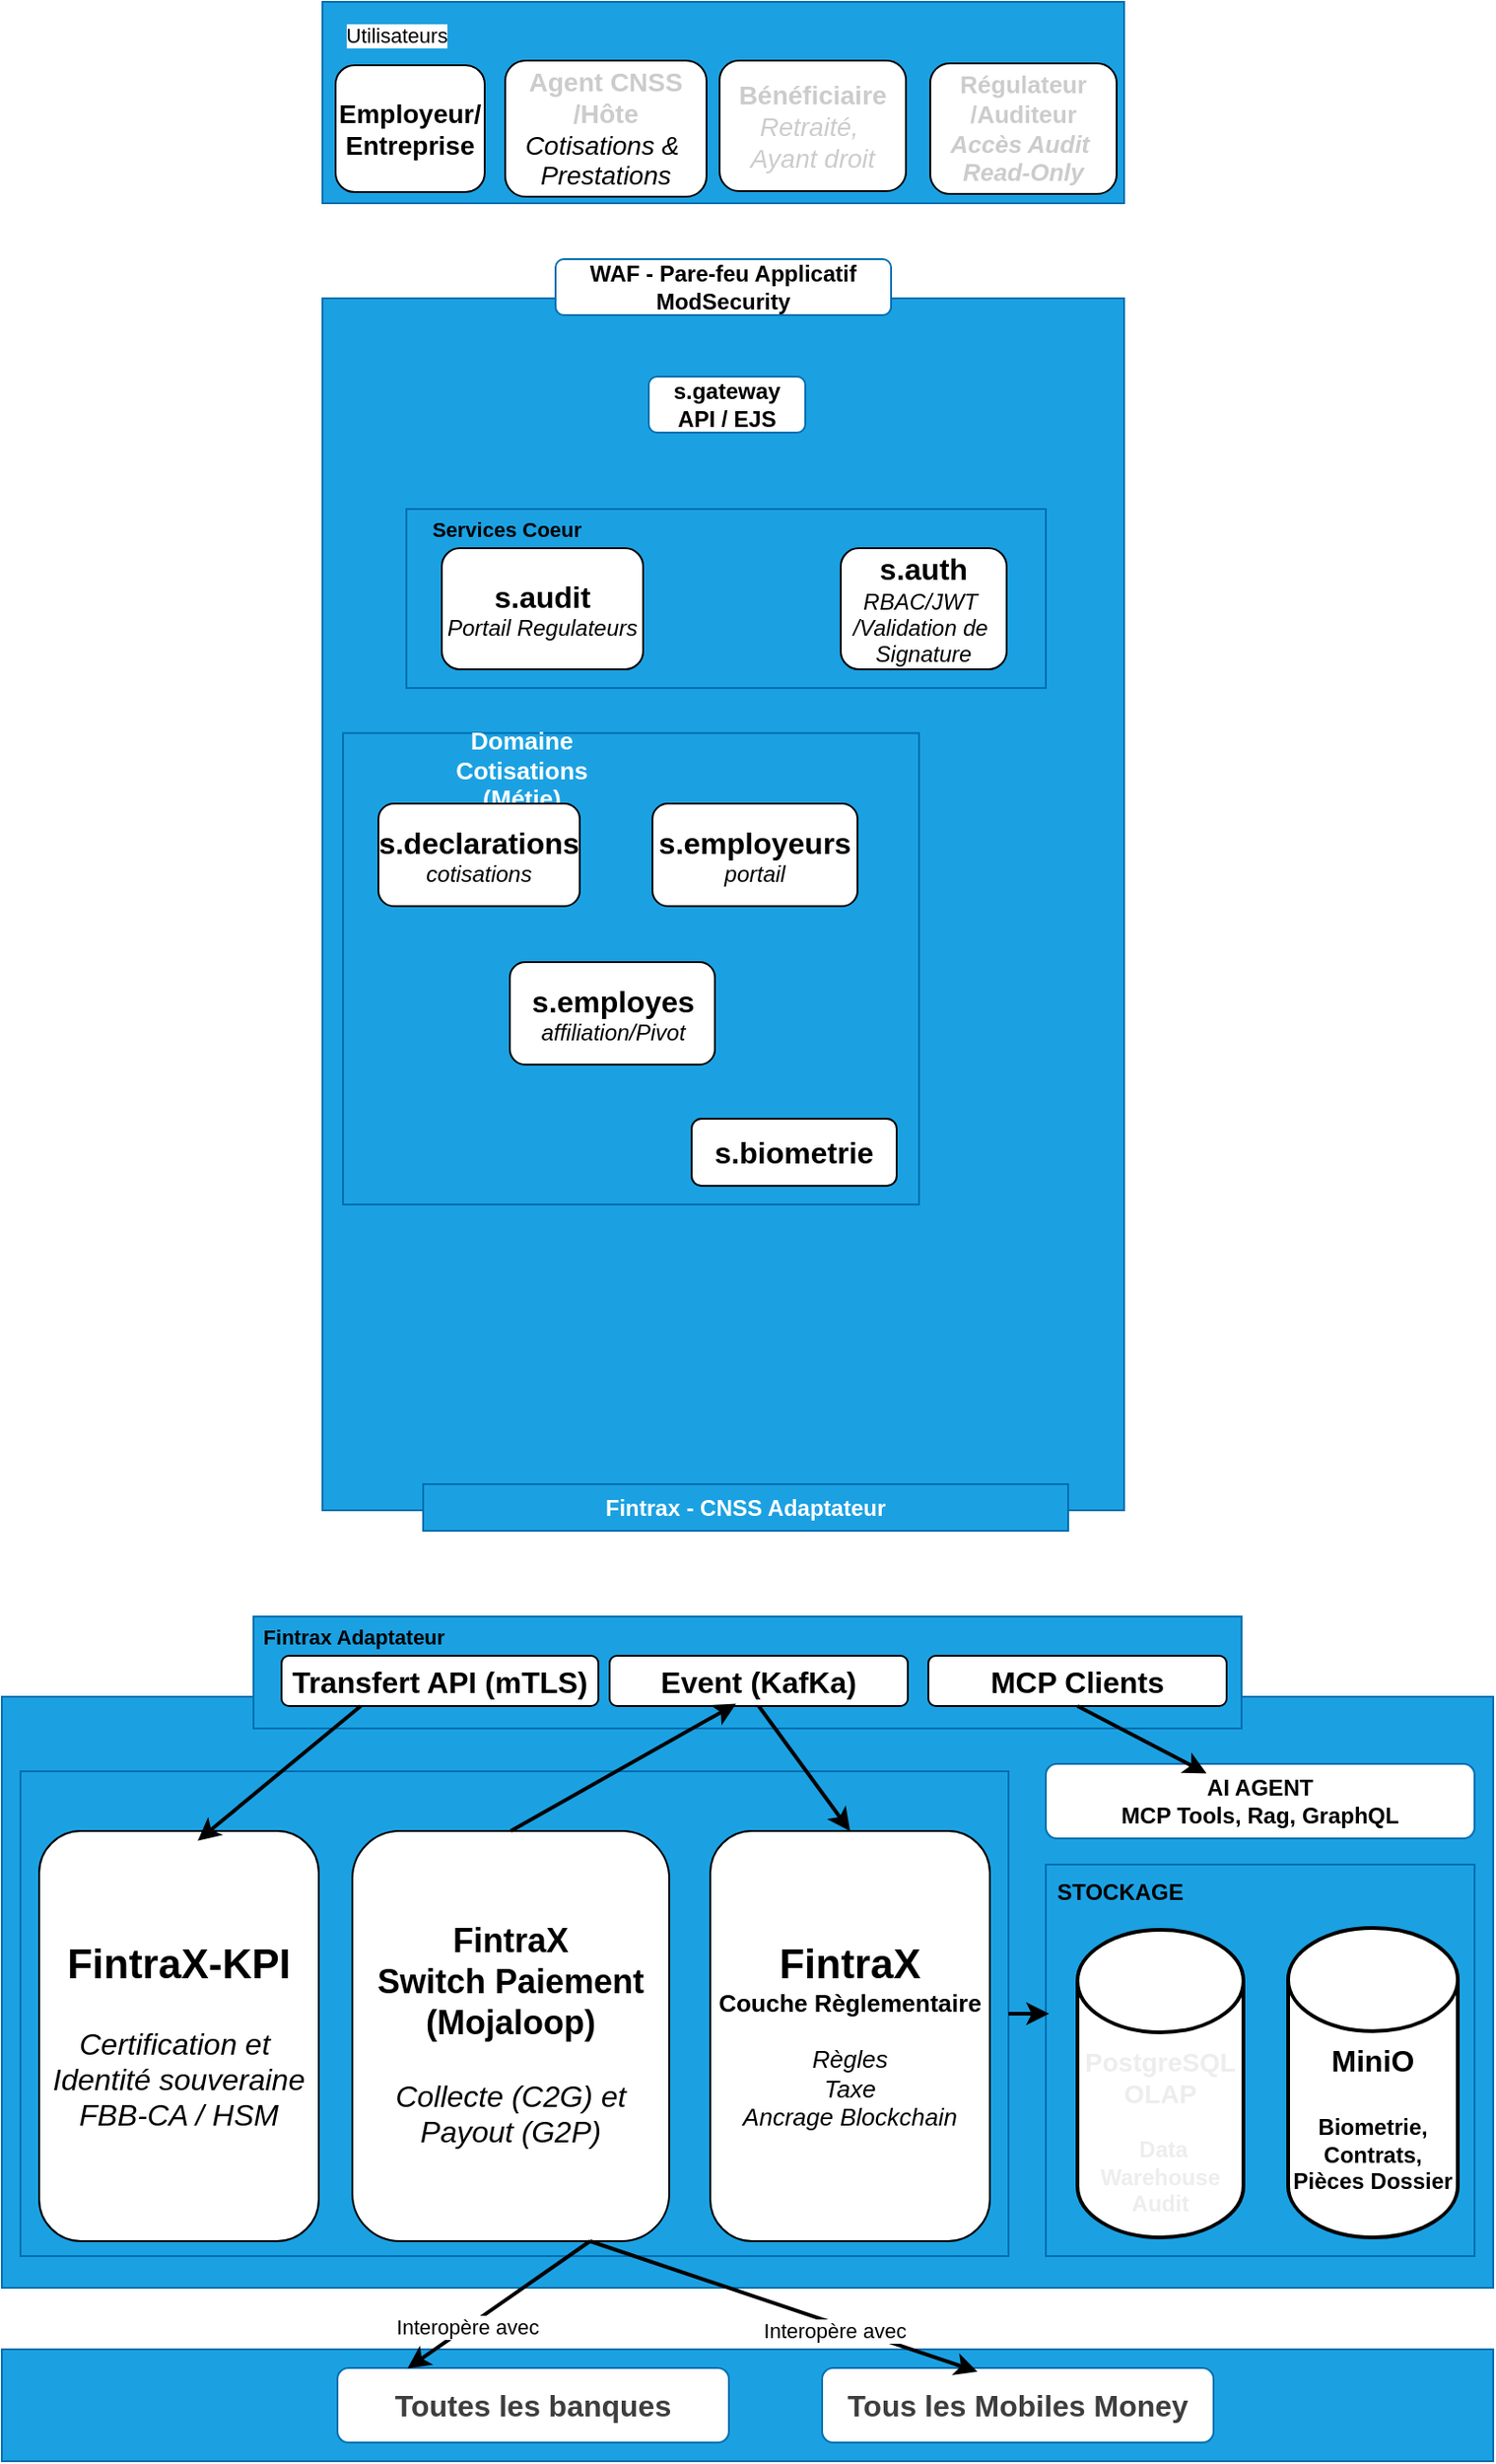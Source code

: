 <mxfile version="28.2.8">
  <diagram name="Page-1" id="pd06vX8_QuLK6uD4RIAm">
    <mxGraphModel dx="1389" dy="2000" grid="1" gridSize="10" guides="1" tooltips="1" connect="1" arrows="1" fold="1" page="1" pageScale="1" pageWidth="827" pageHeight="1169" background="light-dark(#FFFFFF,#FFFFFF)" math="0" shadow="0">
      <root>
        <mxCell id="0" />
        <mxCell id="1" parent="0" />
        <mxCell id="qGJKDMODFNkzlP_5_Htt-1" value="" style="rounded=0;whiteSpace=wrap;html=1;fillColor=light-dark(#1BA1E2,#FFF2CC);fontColor=#ffffff;strokeColor=light-dark(#006EAF,#000000);" parent="1" vertex="1">
          <mxGeometry x="10" y="740" width="800" height="317" as="geometry" />
        </mxCell>
        <mxCell id="qGJKDMODFNkzlP_5_Htt-2" value="" style="rounded=0;whiteSpace=wrap;html=1;fillColor=light-dark(#1BA1E2,#FFF2CC);fontColor=#ffffff;strokeColor=light-dark(#006EAF,#000000);" parent="1" vertex="1">
          <mxGeometry x="10" y="1090" width="800" height="60" as="geometry" />
        </mxCell>
        <mxCell id="qGJKDMODFNkzlP_5_Htt-3" value="" style="rounded=0;whiteSpace=wrap;html=1;fillColor=light-dark(#1BA1E2,#FFE599);fontColor=#ffffff;strokeColor=light-dark(#006EAF,#000000);" parent="1" vertex="1">
          <mxGeometry x="20" y="780" width="530" height="260" as="geometry" />
        </mxCell>
        <mxCell id="qGJKDMODFNkzlP_5_Htt-4" value="" style="rounded=0;whiteSpace=wrap;html=1;fillColor=light-dark(#1BA1E2,#FFE599);fontColor=#ffffff;strokeColor=light-dark(#006EAF,#000000);" parent="1" vertex="1">
          <mxGeometry x="570" y="830" width="230" height="210" as="geometry" />
        </mxCell>
        <mxCell id="qGJKDMODFNkzlP_5_Htt-5" value="&lt;font style=&quot;color: light-dark(rgb(0, 0, 0), rgb(0, 0, 0));&quot;&gt;STOCKAGE&lt;/font&gt;" style="text;html=1;whiteSpace=wrap;strokeColor=none;fillColor=none;align=center;verticalAlign=middle;rounded=0;fontStyle=1" parent="1" vertex="1">
          <mxGeometry x="580" y="840" width="60" height="10" as="geometry" />
        </mxCell>
        <mxCell id="qGJKDMODFNkzlP_5_Htt-8" value="&lt;b&gt;&lt;font style=&quot;color: light-dark(rgb(0, 0, 0), rgb(16, 16, 16));&quot;&gt;AI AGENT&lt;br&gt;MCP Tools, Rag, GraphQL&lt;/font&gt;&lt;/b&gt;" style="rounded=1;whiteSpace=wrap;html=1;fillColor=light-dark(#FFFFFF,#FFD966);strokeColor=light-dark(#006EAF,#000000);" parent="1" vertex="1">
          <mxGeometry x="570" y="776" width="230" height="40" as="geometry" />
        </mxCell>
        <mxCell id="qGJKDMODFNkzlP_5_Htt-10" value="&lt;font style=&quot;font-size: 18px; color: light-dark(rgb(0, 0, 0), rgb(0, 0, 0));&quot; face=&quot;trebuchet ms, verdana, arial, sans-serif&quot;&gt;&lt;span style=&quot;text-wrap-mode: nowrap;&quot;&gt;&lt;b style=&quot;&quot;&gt;FintraX&lt;/b&gt;&lt;/span&gt;&lt;/font&gt;&lt;div&gt;&lt;font style=&quot;font-size: 18px; color: light-dark(rgb(0, 0, 0), rgb(0, 0, 0));&quot; face=&quot;trebuchet ms, verdana, arial, sans-serif&quot;&gt;&lt;span style=&quot;text-wrap-mode: nowrap;&quot;&gt;&lt;b&gt;Switch Paiement&lt;/b&gt;&lt;/span&gt;&lt;/font&gt;&lt;/div&gt;&lt;div&gt;&lt;font style=&quot;font-size: 18px; color: light-dark(rgb(0, 0, 0), rgb(0, 0, 0));&quot; face=&quot;trebuchet ms, verdana, arial, sans-serif&quot;&gt;&lt;span style=&quot;text-wrap-mode: nowrap;&quot;&gt;&lt;b style=&quot;&quot;&gt;(Mojaloop)&lt;/b&gt;&lt;/span&gt;&lt;/font&gt;&lt;/div&gt;&lt;div&gt;&lt;font style=&quot;color: light-dark(rgb(0, 0, 0), rgb(0, 0, 0));&quot; face=&quot;trebuchet ms, verdana, arial, sans-serif&quot;&gt;&lt;span style=&quot;font-size: 16px; text-wrap-mode: nowrap;&quot;&gt;&lt;b&gt;&lt;br&gt;&lt;/b&gt;&lt;/span&gt;&lt;/font&gt;&lt;/div&gt;&lt;div&gt;&lt;font style=&quot;color: light-dark(rgb(0, 0, 0), rgb(0, 0, 0));&quot; face=&quot;trebuchet ms, verdana, arial, sans-serif&quot;&gt;&lt;span style=&quot;font-size: 16px; text-wrap-mode: nowrap;&quot;&gt;&lt;i style=&quot;&quot;&gt;Collecte (C2G) et&lt;/i&gt;&lt;/span&gt;&lt;/font&gt;&lt;/div&gt;&lt;div&gt;&lt;font style=&quot;color: light-dark(rgb(0, 0, 0), rgb(0, 0, 0));&quot; face=&quot;trebuchet ms, verdana, arial, sans-serif&quot;&gt;&lt;span style=&quot;font-size: 16px; text-wrap-mode: nowrap;&quot;&gt;&lt;i style=&quot;&quot;&gt;Payout (G2P)&lt;/i&gt;&lt;/span&gt;&lt;/font&gt;&lt;/div&gt;" style="rounded=1;whiteSpace=wrap;html=1;fillColor=light-dark(#FFFFFF,#FFD966);strokeColor=light-dark(#000000,#000000);" parent="1" vertex="1">
          <mxGeometry x="198" y="812" width="170" height="220" as="geometry" />
        </mxCell>
        <mxCell id="qGJKDMODFNkzlP_5_Htt-11" value="&lt;font style=&quot;font-size: 22px; color: light-dark(rgb(0, 0, 0), rgb(0, 0, 0));&quot; face=&quot;trebuchet ms, verdana, arial, sans-serif&quot;&gt;&lt;span style=&quot;text-wrap-mode: nowrap;&quot;&gt;&lt;b style=&quot;&quot;&gt;FintraX&lt;/b&gt;&lt;/span&gt;&lt;/font&gt;&lt;div&gt;&lt;font style=&quot;color: light-dark(rgb(0, 0, 0), rgb(0, 0, 0));&quot; face=&quot;trebuchet ms, verdana, arial, sans-serif&quot;&gt;&lt;b style=&quot;font-size: 13px; text-wrap-mode: nowrap;&quot;&gt;Couche Règlementaire&lt;/b&gt;&lt;br&gt;&lt;br&gt;&lt;span style=&quot;font-size: 13px; text-wrap-mode: nowrap;&quot;&gt;&lt;i style=&quot;&quot;&gt;Règles&lt;/i&gt;&lt;/span&gt;&lt;/font&gt;&lt;/div&gt;&lt;div&gt;&lt;font style=&quot;color: light-dark(rgb(0, 0, 0), rgb(0, 0, 0));&quot; face=&quot;trebuchet ms, verdana, arial, sans-serif&quot;&gt;&lt;span style=&quot;font-size: 13px; text-wrap-mode: nowrap;&quot;&gt;&lt;i&gt;Taxe&lt;/i&gt;&lt;/span&gt;&lt;/font&gt;&lt;/div&gt;&lt;div&gt;&lt;font style=&quot;color: light-dark(rgb(0, 0, 0), rgb(0, 0, 0));&quot; face=&quot;trebuchet ms, verdana, arial, sans-serif&quot;&gt;&lt;span style=&quot;font-size: 13px; text-wrap-mode: nowrap;&quot;&gt;&lt;i style=&quot;&quot;&gt;Ancrage Blockchain&lt;/i&gt;&lt;/span&gt;&lt;/font&gt;&lt;/div&gt;" style="rounded=1;whiteSpace=wrap;html=1;fillColor=light-dark(#FFFFFF,#FFD966);strokeColor=light-dark(#000000,#000000);" parent="1" vertex="1">
          <mxGeometry x="390" y="812" width="150" height="220" as="geometry" />
        </mxCell>
        <mxCell id="qGJKDMODFNkzlP_5_Htt-12" value="&lt;font style=&quot;color: light-dark(rgb(0, 0, 0), rgb(0, 0, 0)); font-size: 22px;&quot; face=&quot;trebuchet ms, verdana, arial, sans-serif&quot;&gt;&lt;span style=&quot;text-wrap-mode: nowrap;&quot;&gt;&lt;b style=&quot;&quot;&gt;FintraX-KPI&lt;/b&gt;&lt;/span&gt;&lt;/font&gt;&lt;div&gt;&lt;font style=&quot;color: light-dark(rgb(0, 0, 0), rgb(0, 0, 0));&quot; face=&quot;trebuchet ms, verdana, arial, sans-serif&quot;&gt;&lt;span style=&quot;font-size: 16px; text-wrap-mode: nowrap;&quot;&gt;&lt;b&gt;&lt;br&gt;&lt;/b&gt;&lt;/span&gt;&lt;/font&gt;&lt;div&gt;&lt;font style=&quot;color: light-dark(rgb(0, 0, 0), rgb(0, 0, 0));&quot; face=&quot;trebuchet ms, verdana, arial, sans-serif&quot;&gt;&lt;span style=&quot;font-size: 16px; text-wrap-mode: nowrap;&quot;&gt;&lt;i style=&quot;&quot;&gt;Certification et&amp;nbsp;&lt;/i&gt;&lt;/span&gt;&lt;/font&gt;&lt;/div&gt;&lt;div&gt;&lt;font style=&quot;color: light-dark(rgb(0, 0, 0), rgb(0, 0, 0));&quot; face=&quot;trebuchet ms, verdana, arial, sans-serif&quot;&gt;&lt;span style=&quot;font-size: 16px; text-wrap-mode: nowrap;&quot;&gt;&lt;i&gt;Identité souveraine&lt;/i&gt;&lt;/span&gt;&lt;/font&gt;&lt;/div&gt;&lt;/div&gt;&lt;div&gt;&lt;font face=&quot;trebuchet ms, verdana, arial, sans-serif&quot;&gt;&lt;font style=&quot;color: light-dark(rgb(0, 0, 0), rgb(0, 0, 0));&quot;&gt;&lt;span style=&quot;font-size: 16px; text-wrap-mode: nowrap;&quot;&gt;&lt;i style=&quot;&quot;&gt;FBB-CA / HSM&lt;/i&gt;&lt;/span&gt;&lt;/font&gt;&lt;/font&gt;&lt;/div&gt;" style="rounded=1;whiteSpace=wrap;html=1;fillColor=light-dark(#FFFFFF,#FFD966);strokeColor=light-dark(#000000,#000000);" parent="1" vertex="1">
          <mxGeometry x="30" y="812" width="150" height="220" as="geometry" />
        </mxCell>
        <mxCell id="h6MSf3RvYbGWdEoYm4mV-2" value="&lt;div&gt;&lt;font style=&quot;font-size: 14px;&quot;&gt;&lt;br&gt;&lt;/font&gt;&lt;/div&gt;&lt;div&gt;&lt;font style=&quot;font-size: 14px;&quot;&gt;&lt;br&gt;&lt;/font&gt;&lt;/div&gt;&lt;font style=&quot;font-size: 14px;&quot; color=&quot;#ededed&quot;&gt;&lt;b style=&quot;&quot;&gt;&lt;div&gt;&lt;font color=&quot;#ededed&quot;&gt;&lt;b style=&quot;&quot;&gt;&lt;br&gt;&lt;/b&gt;&lt;/font&gt;&lt;/div&gt;PostgreSQL&lt;/b&gt;&lt;/font&gt;&lt;div&gt;&lt;font style=&quot;font-size: 14px;&quot; color=&quot;#ededed&quot;&gt;&lt;b style=&quot;&quot;&gt;OLAP&lt;/b&gt;&lt;/font&gt;&lt;div&gt;&lt;br&gt;&lt;/div&gt;&lt;div&gt;&lt;font color=&quot;#ededed&quot;&gt;&lt;b&gt;&amp;nbsp;Data Warehouse&lt;/b&gt;&lt;/font&gt;&lt;/div&gt;&lt;div&gt;&lt;font color=&quot;#ededed&quot;&gt;&lt;b&gt;Audit&lt;/b&gt;&lt;/font&gt;&lt;/div&gt;&lt;/div&gt;" style="strokeWidth=2;html=1;shape=mxgraph.flowchart.database;whiteSpace=wrap;fillColor=light-dark(#FFFFFF,#FFD966);strokeColor=light-dark(#000000,#000000);" vertex="1" parent="1">
          <mxGeometry x="587" y="865" width="89" height="165" as="geometry" />
        </mxCell>
        <mxCell id="h6MSf3RvYbGWdEoYm4mV-3" value="&lt;div&gt;&lt;font style=&quot;font-size: 16px; color: light-dark(rgb(0, 0, 0), rgb(0, 0, 0));&quot;&gt;&lt;b style=&quot;&quot;&gt;&lt;br&gt;&lt;/b&gt;&lt;/font&gt;&lt;/div&gt;&lt;font style=&quot;font-size: 16px; color: light-dark(rgb(0, 0, 0), rgb(0, 0, 0));&quot;&gt;&lt;b style=&quot;&quot;&gt;&lt;div&gt;&lt;font style=&quot;font-size: 16px;&quot;&gt;&lt;b style=&quot;&quot;&gt;&lt;br&gt;&lt;/b&gt;&lt;/font&gt;&lt;/div&gt;MiniO&lt;/b&gt;&lt;/font&gt;&lt;div&gt;&lt;font style=&quot;font-size: 16px; color: light-dark(rgb(0, 0, 0), rgb(0, 0, 0));&quot;&gt;&lt;b style=&quot;&quot;&gt;&lt;br&gt;&lt;/b&gt;&lt;/font&gt;&lt;div&gt;&lt;font style=&quot;color: light-dark(rgb(0, 0, 0), rgb(0, 0, 0));&quot;&gt;&lt;b&gt;Biometrie, Contrats, Pièces Dossier&lt;/b&gt;&lt;/font&gt;&lt;/div&gt;&lt;/div&gt;" style="strokeWidth=2;html=1;shape=mxgraph.flowchart.database;whiteSpace=wrap;fillColor=light-dark(#FFFFFF,#FFD966);strokeColor=light-dark(#000000,#000000);" vertex="1" parent="1">
          <mxGeometry x="700" y="864" width="91" height="166" as="geometry" />
        </mxCell>
        <mxCell id="h6MSf3RvYbGWdEoYm4mV-4" value="&lt;font style=&quot;color: light-dark(rgb(62, 62, 62), rgb(0, 0, 0));&quot; face=&quot;trebuchet ms, verdana, arial, sans-serif&quot;&gt;&lt;span style=&quot;font-size: 16px; text-wrap-mode: nowrap;&quot;&gt;&lt;b style=&quot;&quot;&gt;Toutes les banques&lt;/b&gt;&lt;/span&gt;&lt;/font&gt;" style="rounded=1;whiteSpace=wrap;html=1;fillColor=light-dark(#FFFFFF,#FFD966);strokeColor=light-dark(#006EAF,#000000);" vertex="1" parent="1">
          <mxGeometry x="190" y="1100" width="210" height="40" as="geometry" />
        </mxCell>
        <mxCell id="h6MSf3RvYbGWdEoYm4mV-5" value="&lt;font style=&quot;color: light-dark(rgb(62, 62, 62), rgb(0, 0, 0));&quot; face=&quot;trebuchet ms, verdana, arial, sans-serif&quot;&gt;&lt;span style=&quot;font-size: 16px; text-wrap-mode: nowrap;&quot;&gt;&lt;b style=&quot;&quot;&gt;Tous les Mobiles Money&lt;/b&gt;&lt;/span&gt;&lt;/font&gt;" style="rounded=1;whiteSpace=wrap;html=1;fillColor=light-dark(#FFFFFF,#FFD966);strokeColor=light-dark(#006EAF,#000000);" vertex="1" parent="1">
          <mxGeometry x="450" y="1100" width="210" height="40" as="geometry" />
        </mxCell>
        <mxCell id="h6MSf3RvYbGWdEoYm4mV-7" style="shape=connector;rounded=0;orthogonalLoop=1;jettySize=auto;html=1;exitX=0.75;exitY=1;exitDx=0;exitDy=0;entryX=0.179;entryY=0.006;entryDx=0;entryDy=0;entryPerimeter=0;strokeColor=light-dark(#000000,#000000);strokeWidth=2;align=center;verticalAlign=middle;fontFamily=Helvetica;fontSize=11;fontColor=default;labelBackgroundColor=default;endArrow=classic;" edge="1" parent="1" source="qGJKDMODFNkzlP_5_Htt-10" target="h6MSf3RvYbGWdEoYm4mV-4">
          <mxGeometry relative="1" as="geometry" />
        </mxCell>
        <mxCell id="h6MSf3RvYbGWdEoYm4mV-8" style="shape=connector;rounded=0;orthogonalLoop=1;jettySize=auto;html=1;exitX=0.75;exitY=1;exitDx=0;exitDy=0;entryX=0.397;entryY=0.05;entryDx=0;entryDy=0;entryPerimeter=0;strokeColor=light-dark(#000000,#000000);strokeWidth=2;align=center;verticalAlign=middle;fontFamily=Helvetica;fontSize=11;fontColor=default;labelBackgroundColor=default;endArrow=classic;" edge="1" parent="1" source="qGJKDMODFNkzlP_5_Htt-10" target="h6MSf3RvYbGWdEoYm4mV-5">
          <mxGeometry relative="1" as="geometry" />
        </mxCell>
        <mxCell id="h6MSf3RvYbGWdEoYm4mV-9" value="Interopère avec" style="text;html=1;whiteSpace=wrap;strokeColor=none;fillColor=none;align=center;verticalAlign=middle;rounded=0;fontFamily=Helvetica;fontSize=11;fontColor=default;labelBackgroundColor=default;" vertex="1" parent="1">
          <mxGeometry x="210" y="1063" width="100" height="30" as="geometry" />
        </mxCell>
        <mxCell id="h6MSf3RvYbGWdEoYm4mV-10" value="Interopère avec" style="text;html=1;whiteSpace=wrap;strokeColor=none;fillColor=none;align=center;verticalAlign=middle;rounded=0;fontFamily=Helvetica;fontSize=11;fontColor=default;labelBackgroundColor=default;" vertex="1" parent="1">
          <mxGeometry x="407" y="1065" width="100" height="30" as="geometry" />
        </mxCell>
        <mxCell id="h6MSf3RvYbGWdEoYm4mV-14" value="" style="rounded=0;whiteSpace=wrap;html=1;fillColor=light-dark(#1BA1E2,#FFE599);fontColor=#ffffff;strokeColor=light-dark(#006EAF,#000000);" vertex="1" parent="1">
          <mxGeometry x="145" y="697" width="530" height="60" as="geometry" />
        </mxCell>
        <mxCell id="h6MSf3RvYbGWdEoYm4mV-15" value="Fintrax Adaptateur" style="text;html=1;whiteSpace=wrap;strokeColor=none;fillColor=none;align=center;verticalAlign=middle;rounded=0;fontFamily=Helvetica;fontSize=11;fontColor=light-dark(#000000,#000000);labelBackgroundColor=none;fontStyle=1" vertex="1" parent="1">
          <mxGeometry x="144" y="693" width="110" height="30" as="geometry" />
        </mxCell>
        <mxCell id="h6MSf3RvYbGWdEoYm4mV-17" value="&lt;font face=&quot;trebuchet ms, verdana, arial, sans-serif&quot; style=&quot;&quot;&gt;&lt;span style=&quot;font-size: 16px; text-wrap-mode: nowrap;&quot;&gt;&lt;b style=&quot;&quot;&gt;Transfert API (mTLS)&lt;/b&gt;&lt;/span&gt;&lt;/font&gt;" style="rounded=1;whiteSpace=wrap;html=1;fillColor=light-dark(#FFFFFF,#FFD966);fontColor=light-dark(#000000,#000000);textShadow=0;strokeColor=light-dark(#000000,#000000);" vertex="1" parent="1">
          <mxGeometry x="160" y="718" width="170" height="27" as="geometry" />
        </mxCell>
        <mxCell id="h6MSf3RvYbGWdEoYm4mV-26" style="shape=connector;rounded=0;orthogonalLoop=1;jettySize=auto;html=1;exitX=0.5;exitY=1;exitDx=0;exitDy=0;entryX=0.5;entryY=0;entryDx=0;entryDy=0;strokeColor=light-dark(#000000,#000000);strokeWidth=2;align=center;verticalAlign=middle;fontFamily=Helvetica;fontSize=11;fontColor=default;labelBackgroundColor=default;endArrow=classic;" edge="1" parent="1" source="h6MSf3RvYbGWdEoYm4mV-18" target="qGJKDMODFNkzlP_5_Htt-11">
          <mxGeometry relative="1" as="geometry" />
        </mxCell>
        <mxCell id="h6MSf3RvYbGWdEoYm4mV-18" value="&lt;font style=&quot;color: light-dark(rgb(0, 0, 0), rgb(0, 0, 0));&quot; face=&quot;trebuchet ms, verdana, arial, sans-serif&quot;&gt;&lt;span style=&quot;font-size: 16px; text-wrap-mode: nowrap;&quot;&gt;&lt;b style=&quot;&quot;&gt;Event (KafKa)&lt;/b&gt;&lt;/span&gt;&lt;/font&gt;" style="rounded=1;whiteSpace=wrap;html=1;fillColor=light-dark(#FFFFFF,#FFD966);strokeColor=light-dark(#000000,#000000);" vertex="1" parent="1">
          <mxGeometry x="336" y="718" width="160" height="27" as="geometry" />
        </mxCell>
        <mxCell id="h6MSf3RvYbGWdEoYm4mV-19" value="&lt;font style=&quot;color: light-dark(rgb(0, 0, 0), rgb(0, 0, 0));&quot; face=&quot;trebuchet ms, verdana, arial, sans-serif&quot;&gt;&lt;span style=&quot;font-size: 16px; text-wrap-mode: nowrap;&quot;&gt;&lt;b style=&quot;&quot;&gt;MCP Clients&lt;/b&gt;&lt;/span&gt;&lt;/font&gt;" style="rounded=1;whiteSpace=wrap;html=1;fillColor=light-dark(#FFFFFF,#FFD966);strokeColor=light-dark(#000000,#000000);" vertex="1" parent="1">
          <mxGeometry x="507" y="718" width="160" height="27" as="geometry" />
        </mxCell>
        <mxCell id="h6MSf3RvYbGWdEoYm4mV-20" style="edgeStyle=orthogonalEdgeStyle;shape=connector;rounded=0;orthogonalLoop=1;jettySize=auto;html=1;exitX=1;exitY=0.5;exitDx=0;exitDy=0;entryX=0.008;entryY=0.385;entryDx=0;entryDy=0;entryPerimeter=0;strokeColor=light-dark(#000000,#000000);strokeWidth=2;align=center;verticalAlign=middle;fontFamily=Helvetica;fontSize=11;fontColor=default;labelBackgroundColor=default;endArrow=classic;" edge="1" parent="1" source="qGJKDMODFNkzlP_5_Htt-3" target="qGJKDMODFNkzlP_5_Htt-4">
          <mxGeometry relative="1" as="geometry" />
        </mxCell>
        <mxCell id="h6MSf3RvYbGWdEoYm4mV-21" style="shape=connector;rounded=0;orthogonalLoop=1;jettySize=auto;html=1;exitX=0.5;exitY=0;exitDx=0;exitDy=0;entryX=0.424;entryY=0.955;entryDx=0;entryDy=0;entryPerimeter=0;strokeColor=light-dark(#000000,#000000);strokeWidth=2;align=center;verticalAlign=middle;fontFamily=Helvetica;fontSize=11;fontColor=default;labelBackgroundColor=default;endArrow=classic;" edge="1" parent="1" source="qGJKDMODFNkzlP_5_Htt-10" target="h6MSf3RvYbGWdEoYm4mV-18">
          <mxGeometry relative="1" as="geometry" />
        </mxCell>
        <mxCell id="h6MSf3RvYbGWdEoYm4mV-22" style="shape=connector;rounded=0;orthogonalLoop=1;jettySize=auto;html=1;exitX=0.5;exitY=1;exitDx=0;exitDy=0;entryX=0.375;entryY=0.128;entryDx=0;entryDy=0;entryPerimeter=0;strokeColor=light-dark(#000000,#000000);strokeWidth=2;align=center;verticalAlign=middle;fontFamily=Helvetica;fontSize=11;fontColor=default;labelBackgroundColor=default;endArrow=classic;" edge="1" parent="1" source="h6MSf3RvYbGWdEoYm4mV-19" target="qGJKDMODFNkzlP_5_Htt-8">
          <mxGeometry relative="1" as="geometry" />
        </mxCell>
        <mxCell id="h6MSf3RvYbGWdEoYm4mV-27" style="shape=connector;rounded=0;orthogonalLoop=1;jettySize=auto;html=1;exitX=0.25;exitY=1;exitDx=0;exitDy=0;entryX=0.567;entryY=0.024;entryDx=0;entryDy=0;entryPerimeter=0;strokeColor=light-dark(#000000,#000000);strokeWidth=2;align=center;verticalAlign=middle;fontFamily=Helvetica;fontSize=11;fontColor=default;labelBackgroundColor=default;endArrow=classic;" edge="1" parent="1" source="h6MSf3RvYbGWdEoYm4mV-17" target="qGJKDMODFNkzlP_5_Htt-12">
          <mxGeometry relative="1" as="geometry" />
        </mxCell>
        <mxCell id="h6MSf3RvYbGWdEoYm4mV-46" value="&lt;font face=&quot;trebuchet ms, verdana, arial, sans-serif&quot;&gt;&lt;span style=&quot;font-size: 16px; text-wrap-mode: nowrap;&quot;&gt;&lt;b&gt;s.tenants&lt;/b&gt;&lt;/span&gt;&lt;/font&gt;&lt;div&gt;&lt;font face=&quot;trebuchet ms, verdana, arial, sans-serif&quot;&gt;&lt;span style=&quot;text-wrap-mode: nowrap;&quot;&gt;&lt;i style=&quot;&quot;&gt;SaaS Gestion&lt;/i&gt;&lt;/span&gt;&lt;/font&gt;&lt;/div&gt;" style="rounded=1;whiteSpace=wrap;html=1;fillColor=light-dark(#FFFFFF,#FFD966);fontColor=light-dark(#000000,#000000);textShadow=0;strokeColor=light-dark(#000000,#000000);" vertex="1" parent="1">
          <mxGeometry x="364" y="258" width="89" height="65" as="geometry" />
        </mxCell>
        <mxCell id="h6MSf3RvYbGWdEoYm4mV-30" value="" style="rounded=0;whiteSpace=wrap;html=1;fillColor=light-dark(#1BA1E2,#FFE599);fontColor=#ffffff;strokeColor=light-dark(#006EAF,#000000);" vertex="1" parent="1">
          <mxGeometry x="182" y="-10" width="430" height="650" as="geometry" />
        </mxCell>
        <mxCell id="h6MSf3RvYbGWdEoYm4mV-23" value="&lt;b&gt;Fintrax - CNSS Adaptateur&lt;/b&gt;" style="rounded=0;whiteSpace=wrap;html=1;fillColor=light-dark(#1BA1E2,#FFE599);fontColor=#ffffff;strokeColor=light-dark(#006EAF,#000000);" vertex="1" parent="1">
          <mxGeometry x="236" y="626" width="346" height="25" as="geometry" />
        </mxCell>
        <mxCell id="h6MSf3RvYbGWdEoYm4mV-38" value="&lt;font style=&quot;color: light-dark(rgb(0, 0, 0), rgb(0, 0, 0));&quot;&gt;&lt;b style=&quot;&quot;&gt;WAF - Pare-feu Applicatif&lt;/b&gt;&lt;/font&gt;&lt;div&gt;&lt;font style=&quot;color: light-dark(rgb(0, 0, 0), rgb(0, 0, 0));&quot;&gt;&lt;b style=&quot;&quot;&gt;ModSecurity&lt;/b&gt;&lt;/font&gt;&lt;/div&gt;" style="rounded=1;whiteSpace=wrap;html=1;fillColor=light-dark(#FFFFFF,#FFD966);strokeColor=light-dark(#006EAF,#000000);" vertex="1" parent="1">
          <mxGeometry x="307" y="-31" width="180" height="30" as="geometry" />
        </mxCell>
        <mxCell id="h6MSf3RvYbGWdEoYm4mV-49" value="" style="group" vertex="1" connectable="0" parent="1">
          <mxGeometry x="226" y="99" width="344" height="100" as="geometry" />
        </mxCell>
        <mxCell id="h6MSf3RvYbGWdEoYm4mV-41" value="" style="rounded=0;whiteSpace=wrap;html=1;fillColor=light-dark(#1BA1E2,#FFE599);fontColor=#ffffff;strokeColor=light-dark(#006EAF,#000000);" vertex="1" parent="h6MSf3RvYbGWdEoYm4mV-49">
          <mxGeometry x="1" y="4" width="343" height="96" as="geometry" />
        </mxCell>
        <mxCell id="h6MSf3RvYbGWdEoYm4mV-42" value="Services Coeur" style="text;html=1;whiteSpace=wrap;strokeColor=none;fillColor=none;align=center;verticalAlign=middle;rounded=0;fontFamily=Helvetica;fontSize=11;fontColor=light-dark(#000000,#000000);labelBackgroundColor=none;fontStyle=1" vertex="1" parent="h6MSf3RvYbGWdEoYm4mV-49">
          <mxGeometry width="110" height="30" as="geometry" />
        </mxCell>
        <mxCell id="h6MSf3RvYbGWdEoYm4mV-43" value="&lt;font face=&quot;trebuchet ms, verdana, arial, sans-serif&quot;&gt;&lt;span style=&quot;font-size: 16px; text-wrap-mode: nowrap;&quot;&gt;&lt;b&gt;s.audit&lt;/b&gt;&lt;/span&gt;&lt;/font&gt;&lt;div&gt;&lt;font face=&quot;trebuchet ms, verdana, arial, sans-serif&quot;&gt;&lt;span style=&quot;text-wrap-mode: nowrap;&quot;&gt;&lt;i style=&quot;&quot;&gt;Portail Regulateurs&lt;/i&gt;&lt;/span&gt;&lt;/font&gt;&lt;/div&gt;" style="rounded=1;whiteSpace=wrap;html=1;fillColor=light-dark(#FFFFFF,#FFD966);fontColor=light-dark(#000000,#000000);textShadow=0;strokeColor=light-dark(#000000,#000000);" vertex="1" parent="h6MSf3RvYbGWdEoYm4mV-49">
          <mxGeometry x="20" y="25" width="108" height="65" as="geometry" />
        </mxCell>
        <mxCell id="h6MSf3RvYbGWdEoYm4mV-47" value="&lt;font face=&quot;trebuchet ms, verdana, arial, sans-serif&quot;&gt;&lt;span style=&quot;font-size: 16px; text-wrap-mode: nowrap;&quot;&gt;&lt;b&gt;s.auth&lt;br&gt;&lt;/b&gt;&lt;/span&gt;&lt;/font&gt;&lt;div&gt;&lt;font face=&quot;trebuchet ms, verdana, arial, sans-serif&quot;&gt;&lt;span style=&quot;text-wrap-mode: nowrap;&quot;&gt;&lt;i style=&quot;&quot;&gt;RBAC/JWT&amp;nbsp;&lt;/i&gt;&lt;/span&gt;&lt;/font&gt;&lt;/div&gt;&lt;div&gt;&lt;font face=&quot;trebuchet ms, verdana, arial, sans-serif&quot;&gt;&lt;span style=&quot;text-wrap-mode: nowrap;&quot;&gt;&lt;i style=&quot;&quot;&gt;/Validation de&amp;nbsp;&lt;/i&gt;&lt;/span&gt;&lt;/font&gt;&lt;/div&gt;&lt;div&gt;&lt;font face=&quot;trebuchet ms, verdana, arial, sans-serif&quot;&gt;&lt;span style=&quot;text-wrap-mode: nowrap;&quot;&gt;&lt;i style=&quot;&quot;&gt;Signature&lt;/i&gt;&lt;/span&gt;&lt;/font&gt;&lt;/div&gt;" style="rounded=1;whiteSpace=wrap;html=1;fillColor=light-dark(#FFFFFF,#FFD966);fontColor=light-dark(#000000,#000000);textShadow=0;strokeColor=light-dark(#000000,#000000);" vertex="1" parent="h6MSf3RvYbGWdEoYm4mV-49">
          <mxGeometry x="234" y="25" width="89" height="65" as="geometry" />
        </mxCell>
        <mxCell id="h6MSf3RvYbGWdEoYm4mV-50" value="&lt;font style=&quot;color: light-dark(rgb(0, 0, 0), rgb(0, 0, 0));&quot;&gt;&lt;b style=&quot;&quot;&gt;s.gateway&lt;/b&gt;&lt;/font&gt;&lt;div&gt;&lt;font style=&quot;color: light-dark(rgb(0, 0, 0), rgb(0, 0, 0));&quot;&gt;&lt;b style=&quot;&quot;&gt;API / EJS&lt;/b&gt;&lt;/font&gt;&lt;/div&gt;" style="rounded=1;whiteSpace=wrap;html=1;fillColor=light-dark(#FFFFFF,#FFD966);strokeColor=light-dark(#006EAF,#000000);" vertex="1" parent="1">
          <mxGeometry x="357" y="32" width="84" height="30" as="geometry" />
        </mxCell>
        <mxCell id="h6MSf3RvYbGWdEoYm4mV-56" value="" style="group" vertex="1" connectable="0" parent="1">
          <mxGeometry x="192" y="216" width="344" height="300" as="geometry" />
        </mxCell>
        <mxCell id="h6MSf3RvYbGWdEoYm4mV-57" value="" style="rounded=0;whiteSpace=wrap;html=1;fillColor=light-dark(#1BA1E2,#FFE599);fontColor=#ffffff;strokeColor=light-dark(#006EAF,#000000);" vertex="1" parent="h6MSf3RvYbGWdEoYm4mV-56">
          <mxGeometry x="1" y="7.2" width="309" height="252.8" as="geometry" />
        </mxCell>
        <mxCell id="h6MSf3RvYbGWdEoYm4mV-58" value="&lt;span style=&quot;color: rgb(249, 255, 254); font-family: &amp;quot;trebuchet ms&amp;quot;, verdana, arial, sans-serif; text-wrap-mode: nowrap;&quot;&gt;&lt;font style=&quot;font-size: 13px;&quot;&gt;Domaine Cotisations (Métie)&lt;/font&gt;&lt;/span&gt;" style="text;html=1;whiteSpace=wrap;strokeColor=none;fillColor=none;align=center;verticalAlign=middle;rounded=0;fontFamily=Helvetica;fontSize=11;fontColor=light-dark(#000000,#000000);labelBackgroundColor=none;fontStyle=1" vertex="1" parent="h6MSf3RvYbGWdEoYm4mV-56">
          <mxGeometry x="42" width="110" height="54" as="geometry" />
        </mxCell>
        <mxCell id="h6MSf3RvYbGWdEoYm4mV-59" value="&lt;font face=&quot;trebuchet ms, verdana, arial, sans-serif&quot;&gt;&lt;span style=&quot;font-size: 16px; text-wrap-mode: nowrap;&quot;&gt;&lt;b&gt;s.declarations&lt;/b&gt;&lt;/span&gt;&lt;/font&gt;&lt;div&gt;&lt;font face=&quot;trebuchet ms, verdana, arial, sans-serif&quot;&gt;&lt;span style=&quot;text-wrap-mode: nowrap;&quot;&gt;&lt;i style=&quot;&quot;&gt;cotisations&lt;/i&gt;&lt;/span&gt;&lt;/font&gt;&lt;/div&gt;" style="rounded=1;whiteSpace=wrap;html=1;fillColor=light-dark(#FFFFFF,#FFD966);fontColor=light-dark(#000000,#000000);textShadow=0;strokeColor=light-dark(#000000,#000000);" vertex="1" parent="h6MSf3RvYbGWdEoYm4mV-56">
          <mxGeometry x="20" y="45" width="108" height="55" as="geometry" />
        </mxCell>
        <mxCell id="h6MSf3RvYbGWdEoYm4mV-60" value="&lt;font face=&quot;trebuchet ms, verdana, arial, sans-serif&quot;&gt;&lt;span style=&quot;font-size: 16px; text-wrap-mode: nowrap;&quot;&gt;&lt;b&gt;s.employeurs&lt;br&gt;&lt;/b&gt;&lt;/span&gt;&lt;/font&gt;&lt;div&gt;&lt;font face=&quot;trebuchet ms, verdana, arial, sans-serif&quot;&gt;&lt;span style=&quot;text-wrap-mode: nowrap;&quot;&gt;&lt;i&gt;portail&lt;/i&gt;&lt;/span&gt;&lt;/font&gt;&lt;/div&gt;" style="rounded=1;whiteSpace=wrap;html=1;fillColor=light-dark(#FFFFFF,#FFD966);fontColor=light-dark(#000000,#000000);textShadow=0;strokeColor=light-dark(#000000,#000000);" vertex="1" parent="h6MSf3RvYbGWdEoYm4mV-56">
          <mxGeometry x="167" y="45" width="110" height="55" as="geometry" />
        </mxCell>
        <mxCell id="h6MSf3RvYbGWdEoYm4mV-61" value="&lt;font face=&quot;trebuchet ms, verdana, arial, sans-serif&quot;&gt;&lt;span style=&quot;font-size: 16px; text-wrap-mode: nowrap;&quot;&gt;&lt;b&gt;s.employes&lt;br&gt;&lt;/b&gt;&lt;/span&gt;&lt;/font&gt;&lt;div&gt;&lt;font face=&quot;trebuchet ms, verdana, arial, sans-serif&quot;&gt;&lt;span style=&quot;text-wrap-mode: nowrap;&quot;&gt;&lt;i&gt;affiliation/Pivot&lt;/i&gt;&lt;/span&gt;&lt;/font&gt;&lt;/div&gt;" style="rounded=1;whiteSpace=wrap;html=1;fillColor=light-dark(#FFFFFF,#FFD966);fontColor=light-dark(#000000,#000000);textShadow=0;strokeColor=light-dark(#000000,#000000);" vertex="1" parent="h6MSf3RvYbGWdEoYm4mV-56">
          <mxGeometry x="90.5" y="130" width="110" height="55" as="geometry" />
        </mxCell>
        <mxCell id="h6MSf3RvYbGWdEoYm4mV-63" value="&lt;font face=&quot;trebuchet ms, verdana, arial, sans-serif&quot;&gt;&lt;span style=&quot;font-size: 16px; text-wrap-mode: nowrap;&quot;&gt;&lt;b&gt;s.biometrie&lt;/b&gt;&lt;/span&gt;&lt;/font&gt;" style="rounded=1;whiteSpace=wrap;html=1;fillColor=light-dark(#FFFFFF,#FFD966);fontColor=light-dark(#000000,#000000);textShadow=0;strokeColor=light-dark(#000000,#000000);" vertex="1" parent="h6MSf3RvYbGWdEoYm4mV-56">
          <mxGeometry x="188" y="214" width="110" height="36" as="geometry" />
        </mxCell>
        <mxCell id="h6MSf3RvYbGWdEoYm4mV-62" value="" style="group" vertex="1" connectable="0" parent="1">
          <mxGeometry x="182" y="-169" width="430" height="108" as="geometry" />
        </mxCell>
        <mxCell id="h6MSf3RvYbGWdEoYm4mV-31" value="" style="rounded=0;whiteSpace=wrap;html=1;fillColor=light-dark(#1BA1E2,#FFE599);fontColor=#ffffff;strokeColor=light-dark(#006EAF,#000000);" vertex="1" parent="h6MSf3RvYbGWdEoYm4mV-62">
          <mxGeometry width="430" height="108" as="geometry" />
        </mxCell>
        <mxCell id="h6MSf3RvYbGWdEoYm4mV-32" value="&lt;font face=&quot;trebuchet ms, verdana, arial, sans-serif&quot; style=&quot;font-size: 14px;&quot;&gt;&lt;span style=&quot;text-wrap-mode: nowrap;&quot;&gt;&lt;b style=&quot;&quot;&gt;Employeur/&lt;/b&gt;&lt;/span&gt;&lt;/font&gt;&lt;div&gt;&lt;font face=&quot;trebuchet ms, verdana, arial, sans-serif&quot; style=&quot;font-size: 14px;&quot;&gt;&lt;span style=&quot;text-wrap-mode: nowrap;&quot;&gt;&lt;b style=&quot;&quot;&gt;Entreprise&lt;/b&gt;&lt;/span&gt;&lt;/font&gt;&lt;/div&gt;" style="rounded=1;whiteSpace=wrap;html=1;fillColor=light-dark(#FFFFFF,#FFD966);fontColor=light-dark(#000000,#000000);textShadow=0;strokeColor=light-dark(#000000,#000000);" vertex="1" parent="h6MSf3RvYbGWdEoYm4mV-62">
          <mxGeometry x="7" y="34" width="80" height="68" as="geometry" />
        </mxCell>
        <mxCell id="h6MSf3RvYbGWdEoYm4mV-33" value="&lt;font style=&quot;color: light-dark(rgb(0, 0, 0), rgb(0, 0, 0)); font-size: 14px;&quot;&gt;&lt;b style=&quot;font-family: &amp;quot;trebuchet ms&amp;quot;, verdana, arial, sans-serif; text-wrap-mode: nowrap; color: rgb(204, 204, 204);&quot;&gt;Agent CNSS&lt;/b&gt;&lt;/font&gt;&lt;div&gt;&lt;font style=&quot;color: light-dark(rgb(0, 0, 0), rgb(0, 0, 0)); font-size: 14px;&quot;&gt;&lt;b style=&quot;font-family: &amp;quot;trebuchet ms&amp;quot;, verdana, arial, sans-serif; text-wrap-mode: nowrap; color: rgb(204, 204, 204);&quot;&gt;/Hôte&lt;/b&gt;&lt;/font&gt;&lt;div&gt;&lt;i style=&quot;text-wrap-mode: nowrap; color: light-dark(rgb(0, 0, 0), rgb(0, 0, 0)); font-size: 14px; font-family: &amp;quot;trebuchet ms&amp;quot;, verdana, arial, sans-serif; background-color: transparent;&quot;&gt;Cotisations &amp;amp;&amp;nbsp;&lt;/i&gt;&lt;div&gt;&lt;span style=&quot;color: rgb(204, 204, 204);&quot;&gt;&lt;font style=&quot;color: light-dark(rgb(0, 0, 0), rgb(0, 0, 0)); font-size: 14px;&quot; face=&quot;trebuchet ms, verdana, arial, sans-serif&quot;&gt;&lt;span style=&quot;text-wrap-mode: nowrap;&quot;&gt;&lt;i style=&quot;&quot;&gt;Prestations&lt;/i&gt;&lt;/span&gt;&lt;/font&gt;&lt;/span&gt;&lt;/div&gt;&lt;/div&gt;&lt;/div&gt;" style="rounded=1;whiteSpace=wrap;html=1;fillColor=light-dark(#FFFFFF,#FFD966);fontColor=light-dark(#000000,#000000);textShadow=0;strokeColor=light-dark(#000000,#000000);" vertex="1" parent="h6MSf3RvYbGWdEoYm4mV-62">
          <mxGeometry x="98" y="31.5" width="108" height="73" as="geometry" />
        </mxCell>
        <mxCell id="h6MSf3RvYbGWdEoYm4mV-34" value="&lt;b&gt;&lt;font style=&quot;font-size: 13px;&quot;&gt;&lt;span style=&quot;color: rgb(204, 204, 204); font-family: &amp;quot;trebuchet ms&amp;quot;, verdana, arial, sans-serif; text-wrap-mode: nowrap;&quot;&gt;Régulateur&lt;/span&gt;&lt;/font&gt;&lt;/b&gt;&lt;div&gt;&lt;b&gt;&lt;font style=&quot;font-size: 13px;&quot;&gt;&lt;span style=&quot;color: rgb(204, 204, 204); font-family: &amp;quot;trebuchet ms&amp;quot;, verdana, arial, sans-serif; text-wrap-mode: nowrap;&quot;&gt;/Auditeur&lt;/span&gt;&lt;br style=&quot;color: rgb(204, 204, 204); font-family: &amp;quot;trebuchet ms&amp;quot;, verdana, arial, sans-serif; text-wrap-mode: nowrap;&quot;&gt;&lt;i style=&quot;color: rgb(204, 204, 204); font-family: &amp;quot;trebuchet ms&amp;quot;, verdana, arial, sans-serif; text-wrap-mode: nowrap;&quot;&gt;Accès Audit&amp;nbsp;&lt;/i&gt;&lt;/font&gt;&lt;/b&gt;&lt;div&gt;&lt;b&gt;&lt;font style=&quot;font-size: 13px;&quot;&gt;&lt;i style=&quot;color: rgb(204, 204, 204); font-family: &amp;quot;trebuchet ms&amp;quot;, verdana, arial, sans-serif; text-wrap-mode: nowrap;&quot;&gt;Read-Only&lt;/i&gt;&lt;/font&gt;&lt;/b&gt;&lt;/div&gt;&lt;/div&gt;" style="rounded=1;whiteSpace=wrap;html=1;fillColor=light-dark(#FFFFFF,#FFD966);fontColor=light-dark(#000000,#000000);textShadow=0;strokeColor=light-dark(#000000,#000000);" vertex="1" parent="h6MSf3RvYbGWdEoYm4mV-62">
          <mxGeometry x="326" y="33" width="100" height="70" as="geometry" />
        </mxCell>
        <mxCell id="h6MSf3RvYbGWdEoYm4mV-35" value="&lt;font style=&quot;font-size: 14px;&quot;&gt;&lt;b style=&quot;color: rgb(204, 204, 204); font-family: &amp;quot;trebuchet ms&amp;quot;, verdana, arial, sans-serif; text-wrap-mode: nowrap;&quot;&gt;Bénéficiaire&lt;/b&gt;&lt;br style=&quot;color: rgb(204, 204, 204); font-family: &amp;quot;trebuchet ms&amp;quot;, verdana, arial, sans-serif; text-wrap-mode: nowrap;&quot;&gt;&lt;i style=&quot;color: rgb(204, 204, 204); font-family: &amp;quot;trebuchet ms&amp;quot;, verdana, arial, sans-serif; text-wrap-mode: nowrap;&quot;&gt;Retraité,&amp;nbsp;&lt;/i&gt;&lt;/font&gt;&lt;div&gt;&lt;font style=&quot;font-size: 14px;&quot;&gt;&lt;i style=&quot;color: rgb(204, 204, 204); font-family: &amp;quot;trebuchet ms&amp;quot;, verdana, arial, sans-serif; text-wrap-mode: nowrap;&quot;&gt;Ayant droit&lt;/i&gt;&lt;/font&gt;&lt;/div&gt;" style="rounded=1;whiteSpace=wrap;html=1;fillColor=light-dark(#FFFFFF,#FFD966);fontColor=light-dark(#000000,#000000);textShadow=0;strokeColor=light-dark(#000000,#000000);" vertex="1" parent="h6MSf3RvYbGWdEoYm4mV-62">
          <mxGeometry x="213" y="31.5" width="100" height="70" as="geometry" />
        </mxCell>
        <mxCell id="h6MSf3RvYbGWdEoYm4mV-36" value="Utilisateurs" style="text;html=1;whiteSpace=wrap;strokeColor=none;fillColor=none;align=center;verticalAlign=middle;rounded=0;fontFamily=Helvetica;fontSize=11;fontColor=default;labelBackgroundColor=default;" vertex="1" parent="h6MSf3RvYbGWdEoYm4mV-62">
          <mxGeometry x="10" y="3" width="60" height="30" as="geometry" />
        </mxCell>
      </root>
    </mxGraphModel>
  </diagram>
</mxfile>
